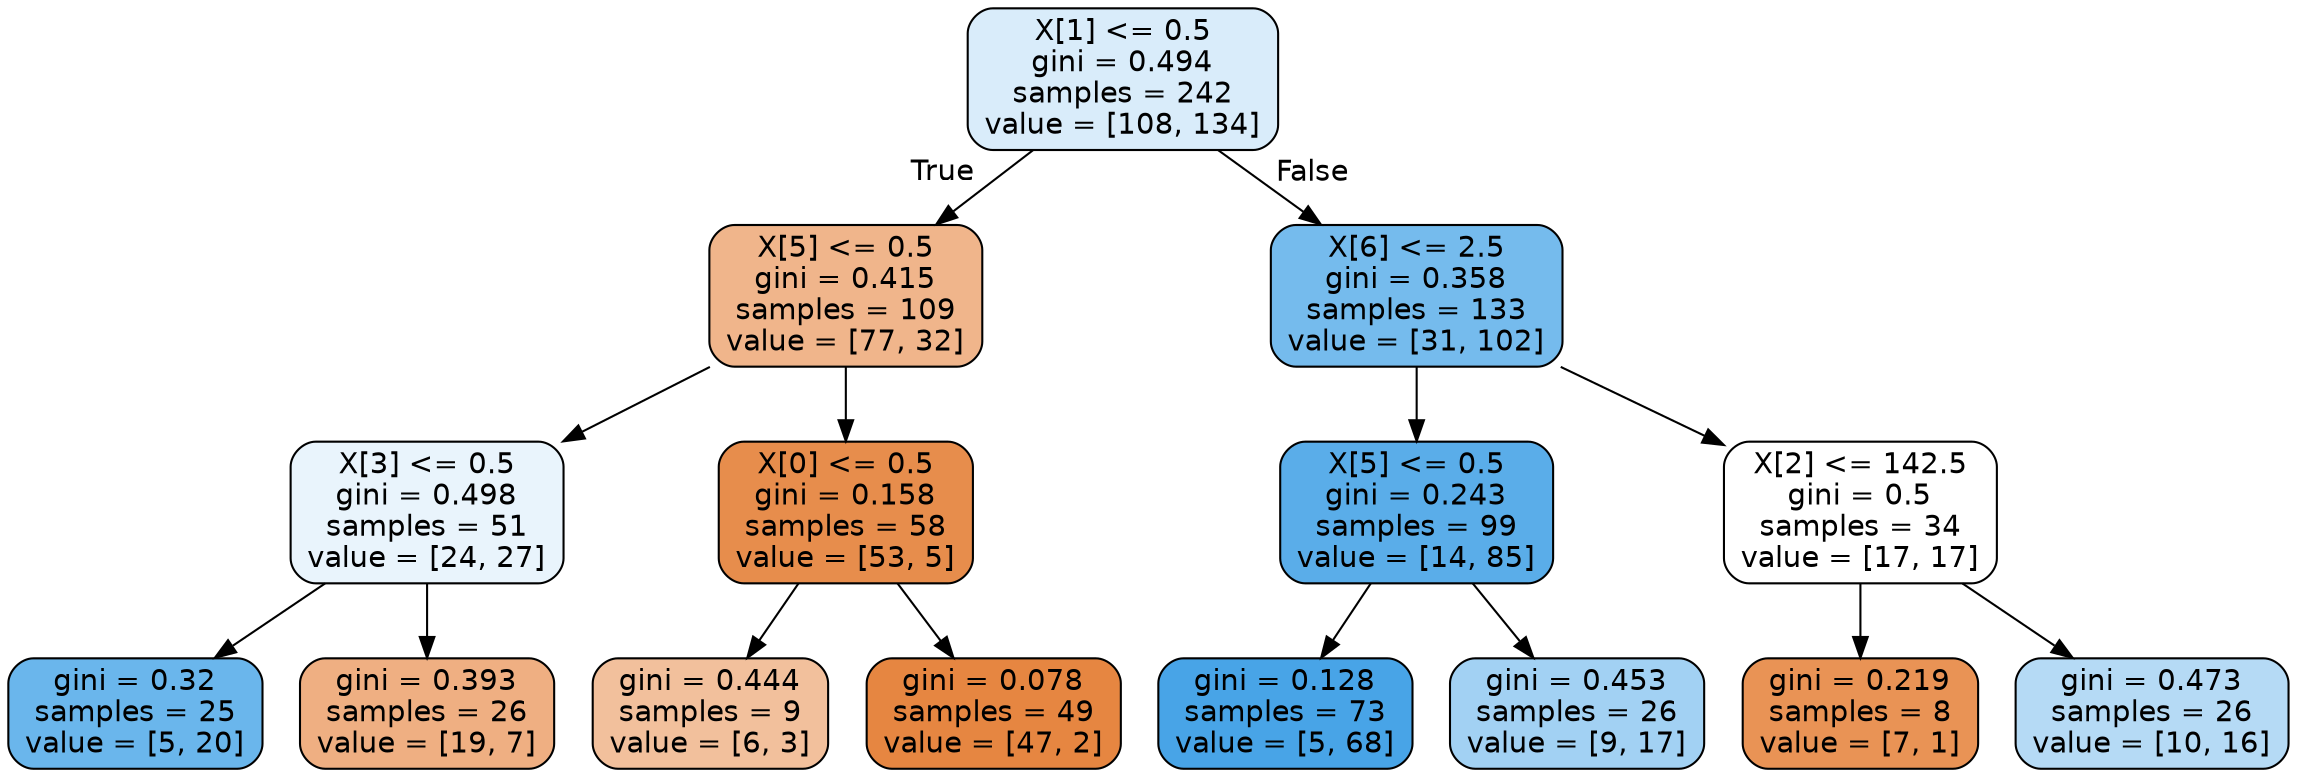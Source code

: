 digraph Tree {
node [shape=box, style="filled, rounded", color="black", fontname=helvetica] ;
edge [fontname=helvetica] ;
0 [label="X[1] <= 0.5\ngini = 0.494\nsamples = 242\nvalue = [108, 134]", fillcolor="#d9ecfa"] ;
1 [label="X[5] <= 0.5\ngini = 0.415\nsamples = 109\nvalue = [77, 32]", fillcolor="#f0b58b"] ;
0 -> 1 [labeldistance=2.5, labelangle=45, headlabel="True"] ;
2 [label="X[3] <= 0.5\ngini = 0.498\nsamples = 51\nvalue = [24, 27]", fillcolor="#e9f4fc"] ;
1 -> 2 ;
3 [label="gini = 0.32\nsamples = 25\nvalue = [5, 20]", fillcolor="#6ab6ec"] ;
2 -> 3 ;
4 [label="gini = 0.393\nsamples = 26\nvalue = [19, 7]", fillcolor="#efaf82"] ;
2 -> 4 ;
5 [label="X[0] <= 0.5\ngini = 0.158\nsamples = 58\nvalue = [53, 5]", fillcolor="#e78d4c"] ;
1 -> 5 ;
6 [label="gini = 0.444\nsamples = 9\nvalue = [6, 3]", fillcolor="#f2c09c"] ;
5 -> 6 ;
7 [label="gini = 0.078\nsamples = 49\nvalue = [47, 2]", fillcolor="#e68641"] ;
5 -> 7 ;
8 [label="X[6] <= 2.5\ngini = 0.358\nsamples = 133\nvalue = [31, 102]", fillcolor="#75bbed"] ;
0 -> 8 [labeldistance=2.5, labelangle=-45, headlabel="False"] ;
9 [label="X[5] <= 0.5\ngini = 0.243\nsamples = 99\nvalue = [14, 85]", fillcolor="#5aade9"] ;
8 -> 9 ;
10 [label="gini = 0.128\nsamples = 73\nvalue = [5, 68]", fillcolor="#48a4e7"] ;
9 -> 10 ;
11 [label="gini = 0.453\nsamples = 26\nvalue = [9, 17]", fillcolor="#a2d1f3"] ;
9 -> 11 ;
12 [label="X[2] <= 142.5\ngini = 0.5\nsamples = 34\nvalue = [17, 17]", fillcolor="#ffffff"] ;
8 -> 12 ;
13 [label="gini = 0.219\nsamples = 8\nvalue = [7, 1]", fillcolor="#e99355"] ;
12 -> 13 ;
14 [label="gini = 0.473\nsamples = 26\nvalue = [10, 16]", fillcolor="#b5daf5"] ;
12 -> 14 ;
}